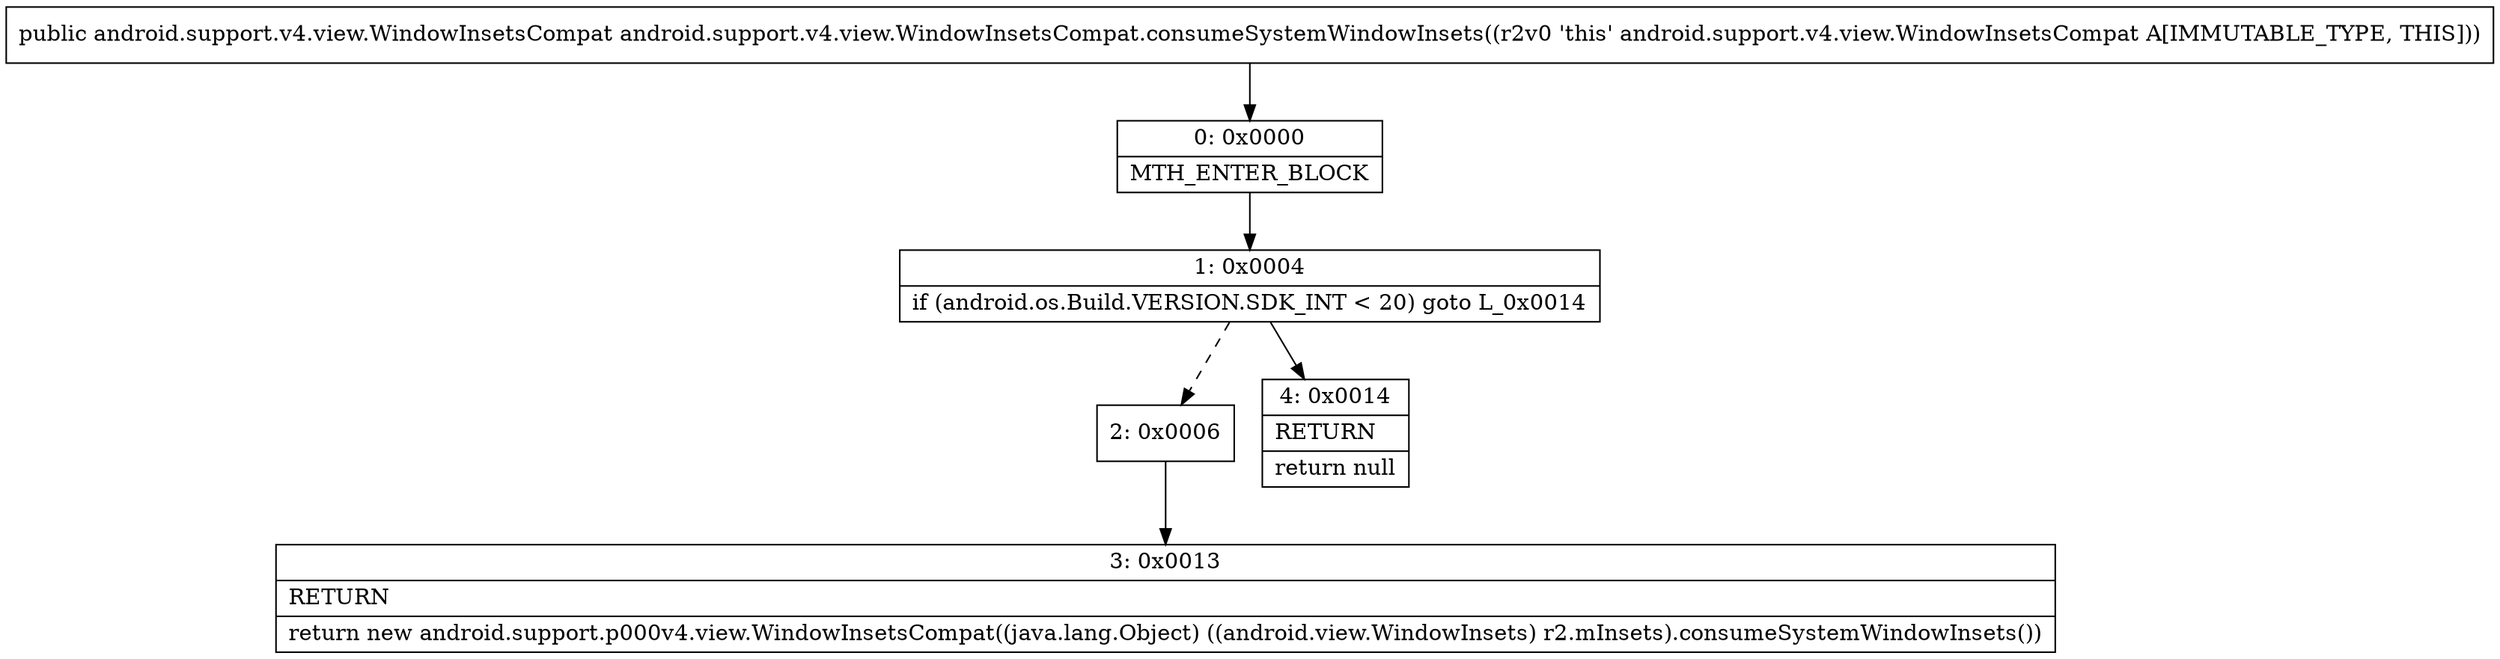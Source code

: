 digraph "CFG forandroid.support.v4.view.WindowInsetsCompat.consumeSystemWindowInsets()Landroid\/support\/v4\/view\/WindowInsetsCompat;" {
Node_0 [shape=record,label="{0\:\ 0x0000|MTH_ENTER_BLOCK\l}"];
Node_1 [shape=record,label="{1\:\ 0x0004|if (android.os.Build.VERSION.SDK_INT \< 20) goto L_0x0014\l}"];
Node_2 [shape=record,label="{2\:\ 0x0006}"];
Node_3 [shape=record,label="{3\:\ 0x0013|RETURN\l|return new android.support.p000v4.view.WindowInsetsCompat((java.lang.Object) ((android.view.WindowInsets) r2.mInsets).consumeSystemWindowInsets())\l}"];
Node_4 [shape=record,label="{4\:\ 0x0014|RETURN\l|return null\l}"];
MethodNode[shape=record,label="{public android.support.v4.view.WindowInsetsCompat android.support.v4.view.WindowInsetsCompat.consumeSystemWindowInsets((r2v0 'this' android.support.v4.view.WindowInsetsCompat A[IMMUTABLE_TYPE, THIS])) }"];
MethodNode -> Node_0;
Node_0 -> Node_1;
Node_1 -> Node_2[style=dashed];
Node_1 -> Node_4;
Node_2 -> Node_3;
}

